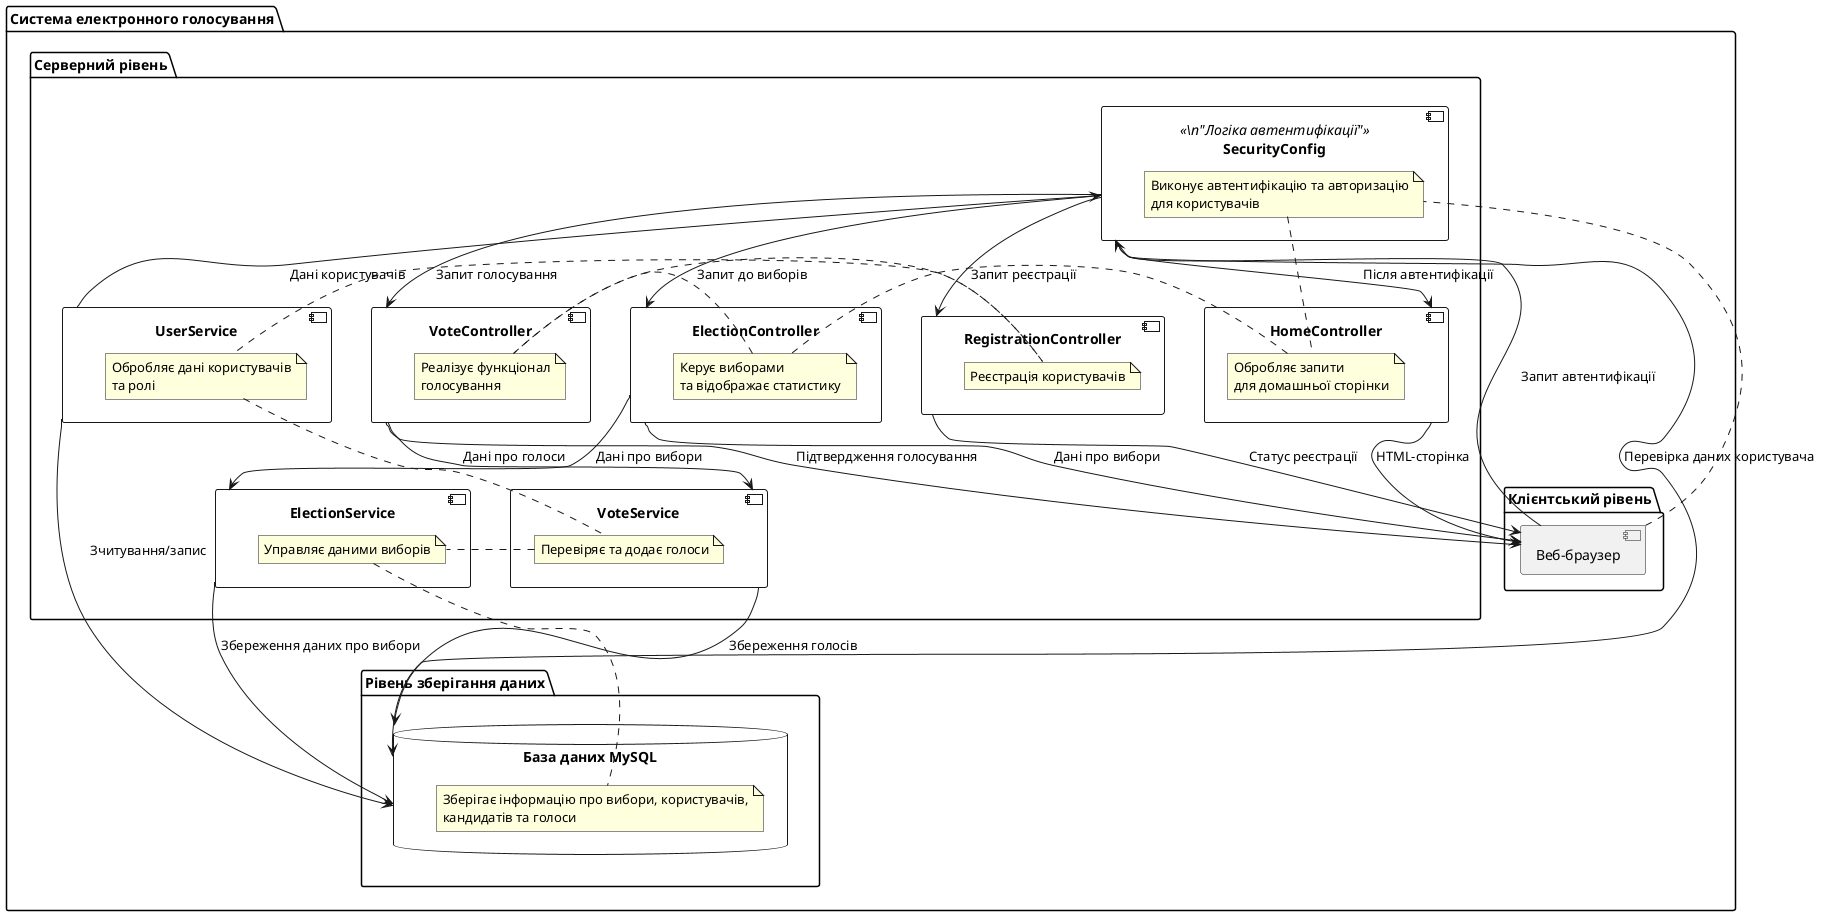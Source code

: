 @startuml
!define Security \n"Логіка автентифікації"
package "Система електронного голосування" {
  package "Клієнтський рівень" {
    [Веб-браузер]
  }

  package "Серверний рівень" {
    component "SecurityConfig" <<Security>> {
      note right: Виконує автентифікацію та авторизацію\nдля користувачів
    }
    component "HomeController" {
      note right: Обробляє запити\nдля домашньої сторінки
    }
    component "ElectionController" {
      note right: Керує виборами\nта відображає статистику
    }
    component "VoteController" {
      note right: Реалізує функціонал\nголосування
    }
    component "RegistrationController" {
      note right: Реєстрація користувачів
    }
    component "UserService" {
      note right: Обробляє дані користувачів\nта ролі
    }
    component "VoteService" {
      note right: Перевіряє та додає голоси
    }
    component "ElectionService" {
      note right: Управляє даними виборів
    }
  }

  package "Рівень зберігання даних" {
    database "База даних MySQL" {
      note right: Зберігає інформацію про вибори, користувачів,\nкандидатів та голоси
    }
  }
}

[Веб-браузер] --> SecurityConfig : Запит автентифікації

SecurityConfig --> HomeController : Після автентифікації
SecurityConfig --> RegistrationController : Запит реєстрації
SecurityConfig --> ElectionController : Запит до виборів
SecurityConfig --> VoteController : Запит голосування

HomeController --> [Веб-браузер] : HTML-сторінка
RegistrationController --> [Веб-браузер] : Статус реєстрації
ElectionController --> [Веб-браузер] : Дані про вибори
VoteController --> [Веб-браузер] : Підтвердження голосування

SecurityConfig --> "База даних MySQL" : Перевірка даних користувача

UserService --> SecurityConfig : Дані користувачів
UserService --> "База даних MySQL" : Зчитування/запис

VoteController --> VoteService : Дані про голоси
VoteService --> "База даних MySQL" : Збереження голосів

ElectionController --> ElectionService : Дані про вибори
ElectionService --> "База даних MySQL" : Збереження даних про вибори
@enduml


